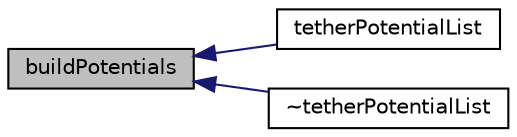digraph "buildPotentials"
{
  bgcolor="transparent";
  edge [fontname="Helvetica",fontsize="10",labelfontname="Helvetica",labelfontsize="10"];
  node [fontname="Helvetica",fontsize="10",shape=record];
  rankdir="LR";
  Node1 [label="buildPotentials",height=0.2,width=0.4,color="black", fillcolor="grey75", style="filled", fontcolor="black"];
  Node1 -> Node2 [dir="back",color="midnightblue",fontsize="10",style="solid",fontname="Helvetica"];
  Node2 [label="tetherPotentialList",height=0.2,width=0.4,color="black",URL="$a02645.html#abdcc85139b9da2e7c62797b8c0205475",tooltip="Construct from siteIdList and potental dictionaries. "];
  Node1 -> Node3 [dir="back",color="midnightblue",fontsize="10",style="solid",fontname="Helvetica"];
  Node3 [label="~tetherPotentialList",height=0.2,width=0.4,color="black",URL="$a02645.html#a77b0df5bc6b19b949b379f5e41510b95",tooltip="Destructor. "];
}
